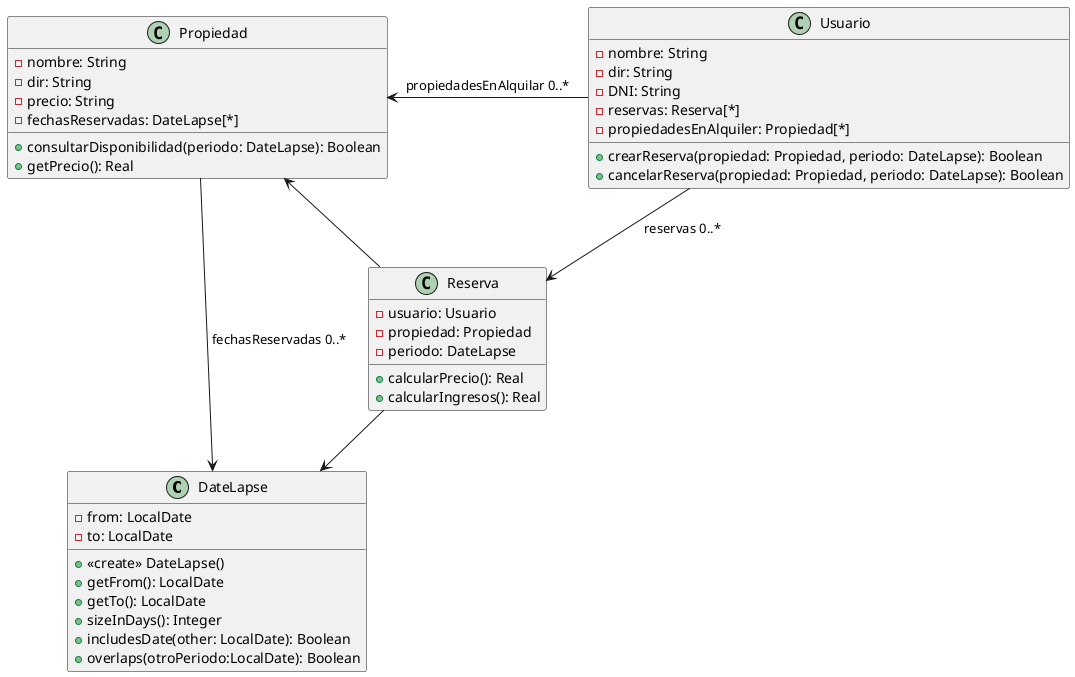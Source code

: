 @startuml

class DateLapse {
-from: LocalDate
-to: LocalDate
+<<create>> DateLapse()
+getFrom(): LocalDate
+getTo(): LocalDate
+sizeInDays(): Integer
+includesDate(other: LocalDate): Boolean
+overlaps(otroPeriodo:LocalDate): Boolean
}

class Usuario { 
-nombre: String
-dir: String
-DNI: String
-reservas: Reserva[*]
-propiedadesEnAlquiler: Propiedad[*]
+crearReserva(propiedad: Propiedad, periodo: DateLapse): Boolean
+cancelarReserva(propiedad: Propiedad, periodo: DateLapse): Boolean
}

class Propiedad {
-nombre: String
-dir: String
-precio: String
-fechasReservadas: DateLapse[*]
+consultarDisponibilidad(periodo: DateLapse): Boolean
+getPrecio(): Real
}

class Reserva {
-usuario: Usuario
-propiedad: Propiedad
-periodo: DateLapse
+calcularPrecio(): Real
+calcularIngresos(): Real
}

Usuario -down-> Reserva: reservas 0..*
Reserva -down-> Propiedad
Reserva -down-> DateLapse
Propiedad -left-> DateLapse: fechasReservadas 0..*
Usuario -left-> Propiedad: propiedadesEnAlquilar 0..*

@enduml
